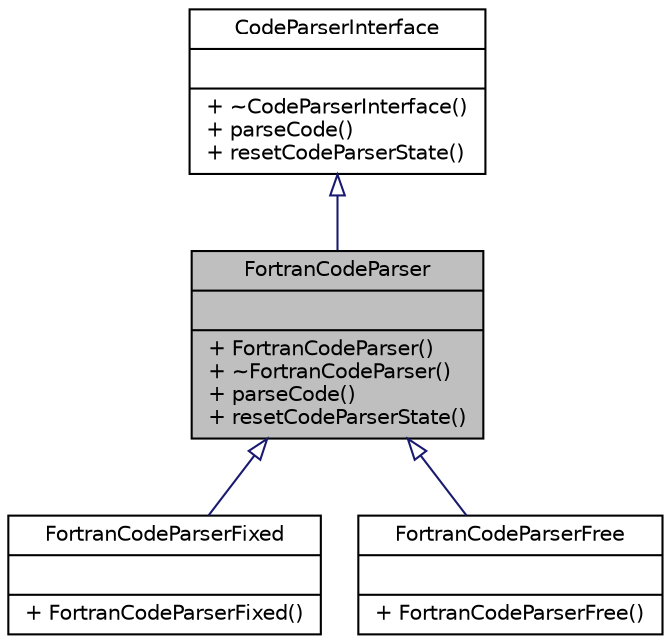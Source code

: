 digraph "FortranCodeParser"
{
 // LATEX_PDF_SIZE
  edge [fontname="Helvetica",fontsize="10",labelfontname="Helvetica",labelfontsize="10"];
  node [fontname="Helvetica",fontsize="10",shape=record];
  Node1 [label="{FortranCodeParser\n||+ FortranCodeParser()\l+ ~FortranCodeParser()\l+ parseCode()\l+ resetCodeParserState()\l}",height=0.2,width=0.4,color="black", fillcolor="grey75", style="filled", fontcolor="black",tooltip=" "];
  Node2 -> Node1 [dir="back",color="midnightblue",fontsize="10",style="solid",arrowtail="onormal",fontname="Helvetica"];
  Node2 [label="{CodeParserInterface\n||+ ~CodeParserInterface()\l+ parseCode()\l+ resetCodeParserState()\l}",height=0.2,width=0.4,color="black", fillcolor="white", style="filled",URL="$classCodeParserInterface.html",tooltip="Abstract interface for code parsers."];
  Node1 -> Node3 [dir="back",color="midnightblue",fontsize="10",style="solid",arrowtail="onormal",fontname="Helvetica"];
  Node3 [label="{FortranCodeParserFixed\n||+ FortranCodeParserFixed()\l}",height=0.2,width=0.4,color="black", fillcolor="white", style="filled",URL="$classFortranCodeParserFixed.html",tooltip=" "];
  Node1 -> Node4 [dir="back",color="midnightblue",fontsize="10",style="solid",arrowtail="onormal",fontname="Helvetica"];
  Node4 [label="{FortranCodeParserFree\n||+ FortranCodeParserFree()\l}",height=0.2,width=0.4,color="black", fillcolor="white", style="filled",URL="$classFortranCodeParserFree.html",tooltip=" "];
}
